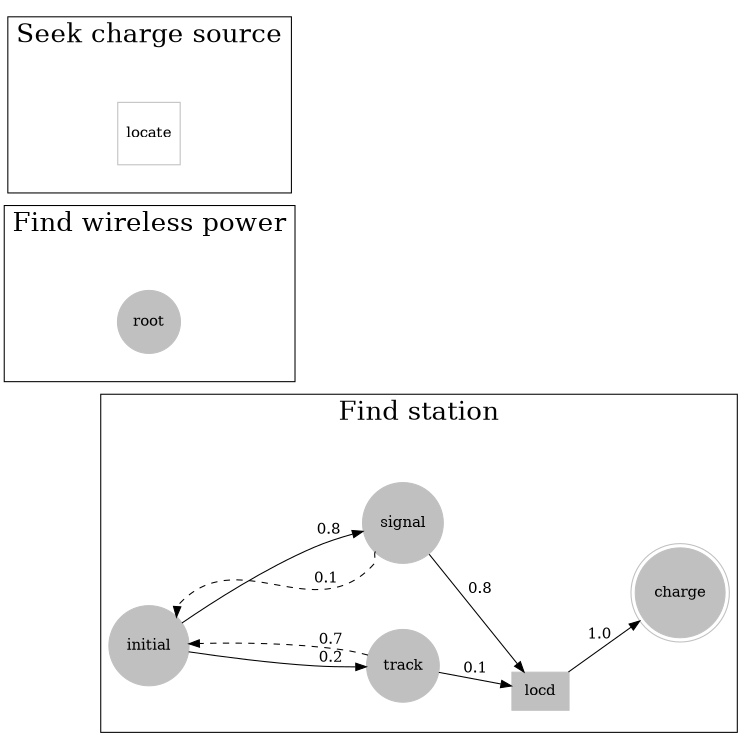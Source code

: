 digraph roboticFeedingChoices {
		font=times fontsize=25;
		rankdir=LR;
		
		subgraph cluster_0{

		label="Find station";
		//style="filled"
		nodesep=1.3
		//ranksep=1.3
		forcelabels=true;
		node [shape=circle,style=radial,color=grey]; initial signal track;
		node [shape=doublecircle,style=radial,color=grey]; charge;
		node [shape=rectangle]; locd;
		//edge [color=black, splines=curved]

		initial -> track [label=" 0.2",weight="0.2",penwidth=1.0];
		track -> initial [label=" 0.7",weight="0.2",penwidth=1.0,style=dashed];
		track -> locd [label="0.1 ",weight="0.6"];
		initial -> signal [label="0.8",weight="0.2",penwidth=1.0];
		signal:sw -> initial:ne [label="0.1 ",weight="0.2",penwidth=1.0,style=dashed];
		signal -> locd [label=" 0.8",weight="0.6"];
		locd -> charge [label="1.0",weight="0.1"];

		
	}
		subgraph cluster_1{
		
		label="Find wireless power";
		nodesep=1.3
		//ranksep=1.3
		forcelabels=true;
		node [shape=circle,style=radial,color=grey]; root signal track;
		node [shape=doublecircle,style=radial,color=grey]; charge;
		node [shape=rectangle]; locd;
	}
		subgraph cluster_2{
		
		label="Seek charge source"
		node [shape=square,color=grey]; locate
	}

		page="8.5,11"
		size="5,5"
		ratio="fill"


		
		
}